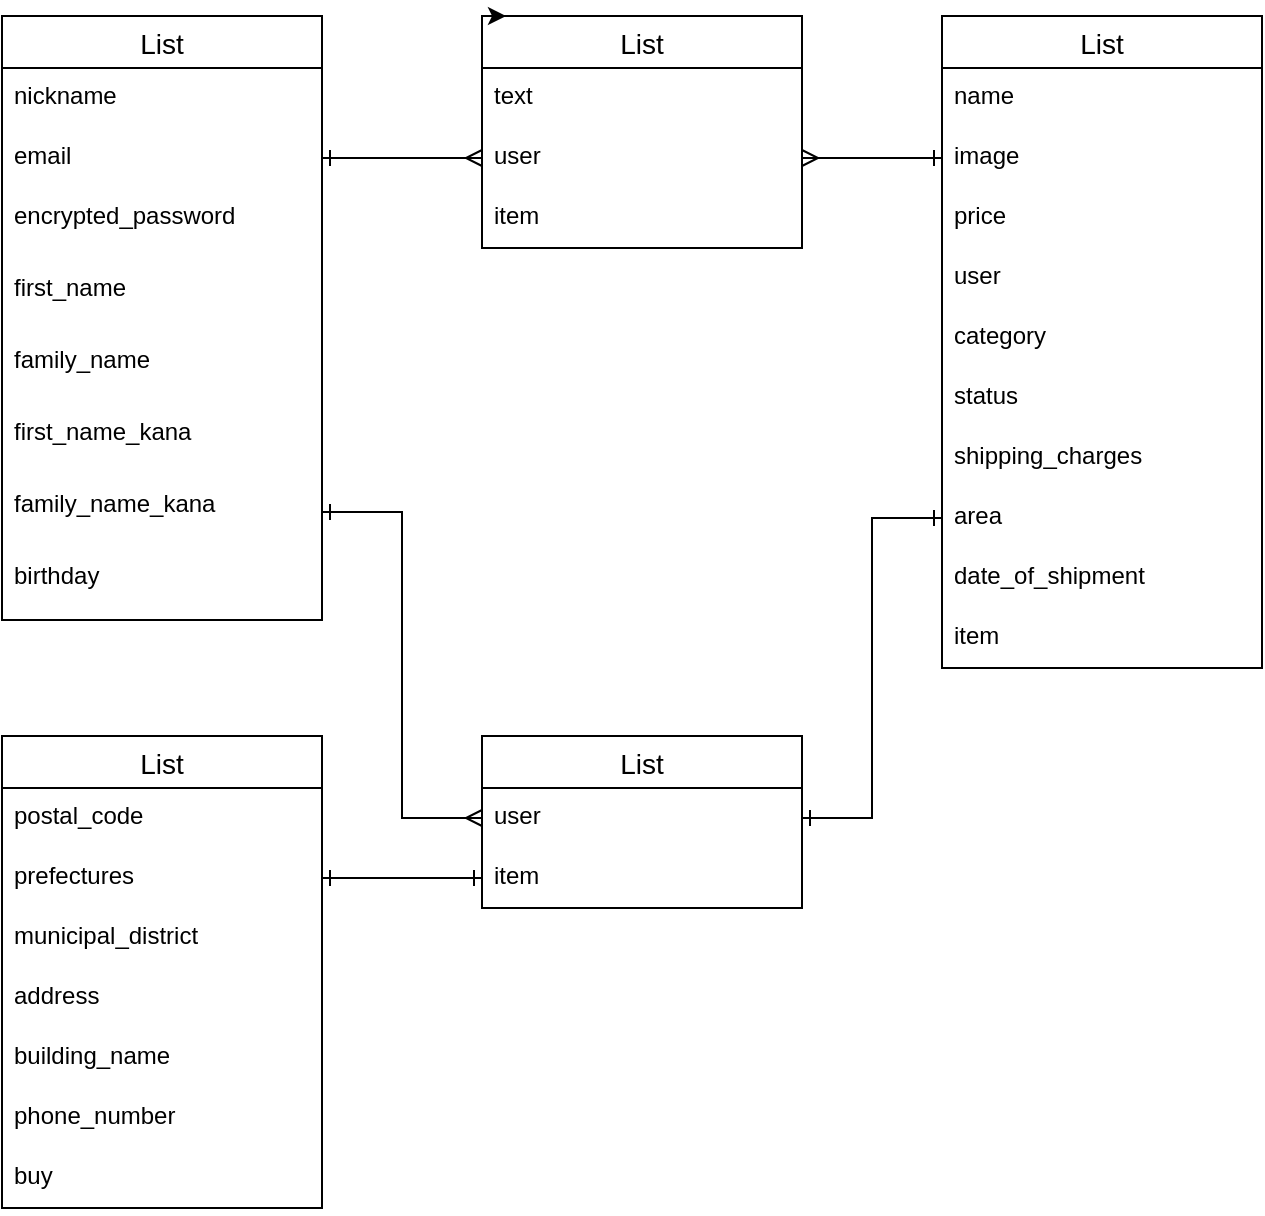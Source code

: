 <mxfile version="13.10.0" type="embed">
    <diagram id="jUDldXeb-EV4i2Cz4w6o" name="ページ1">
        <mxGraphModel dx="642" dy="680" grid="1" gridSize="10" guides="1" tooltips="1" connect="1" arrows="1" fold="1" page="1" pageScale="1" pageWidth="827" pageHeight="1169" math="0" shadow="0">
            <root>
                <mxCell id="0"/>
                <mxCell id="1" parent="0"/>
                <mxCell id="xu9IpVsmb7ZcjFPJ2fL9-1" value="List" style="swimlane;fontStyle=0;childLayout=stackLayout;horizontal=1;startSize=26;horizontalStack=0;resizeParent=1;resizeParentMax=0;resizeLast=0;collapsible=1;marginBottom=0;align=center;fontSize=14;verticalAlign=middle;" vertex="1" parent="1">
                    <mxGeometry x="140" y="80" width="160" height="302" as="geometry"/>
                </mxCell>
                <mxCell id="xu9IpVsmb7ZcjFPJ2fL9-2" value="nickname" style="text;strokeColor=none;fillColor=none;spacingLeft=4;spacingRight=4;overflow=hidden;rotatable=0;points=[[0,0.5],[1,0.5]];portConstraint=eastwest;fontSize=12;" vertex="1" parent="xu9IpVsmb7ZcjFPJ2fL9-1">
                    <mxGeometry y="26" width="160" height="30" as="geometry"/>
                </mxCell>
                <mxCell id="xu9IpVsmb7ZcjFPJ2fL9-3" value="email" style="text;strokeColor=none;fillColor=none;spacingLeft=4;spacingRight=4;overflow=hidden;rotatable=0;points=[[0,0.5],[1,0.5]];portConstraint=eastwest;fontSize=12;" vertex="1" parent="xu9IpVsmb7ZcjFPJ2fL9-1">
                    <mxGeometry y="56" width="160" height="30" as="geometry"/>
                </mxCell>
                <mxCell id="xu9IpVsmb7ZcjFPJ2fL9-4" value="encrypted_password" style="text;strokeColor=none;fillColor=none;spacingLeft=4;spacingRight=4;overflow=hidden;rotatable=0;points=[[0,0.5],[1,0.5]];portConstraint=eastwest;fontSize=12;" vertex="1" parent="xu9IpVsmb7ZcjFPJ2fL9-1">
                    <mxGeometry y="86" width="160" height="36" as="geometry"/>
                </mxCell>
                <mxCell id="xu9IpVsmb7ZcjFPJ2fL9-62" value="first_name" style="text;strokeColor=none;fillColor=none;spacingLeft=4;spacingRight=4;overflow=hidden;rotatable=0;points=[[0,0.5],[1,0.5]];portConstraint=eastwest;fontSize=12;" vertex="1" parent="xu9IpVsmb7ZcjFPJ2fL9-1">
                    <mxGeometry y="122" width="160" height="36" as="geometry"/>
                </mxCell>
                <mxCell id="xu9IpVsmb7ZcjFPJ2fL9-63" value="family_name" style="text;strokeColor=none;fillColor=none;spacingLeft=4;spacingRight=4;overflow=hidden;rotatable=0;points=[[0,0.5],[1,0.5]];portConstraint=eastwest;fontSize=12;" vertex="1" parent="xu9IpVsmb7ZcjFPJ2fL9-1">
                    <mxGeometry y="158" width="160" height="36" as="geometry"/>
                </mxCell>
                <mxCell id="xu9IpVsmb7ZcjFPJ2fL9-64" value="first_name_kana" style="text;strokeColor=none;fillColor=none;spacingLeft=4;spacingRight=4;overflow=hidden;rotatable=0;points=[[0,0.5],[1,0.5]];portConstraint=eastwest;fontSize=12;" vertex="1" parent="xu9IpVsmb7ZcjFPJ2fL9-1">
                    <mxGeometry y="194" width="160" height="36" as="geometry"/>
                </mxCell>
                <mxCell id="xu9IpVsmb7ZcjFPJ2fL9-65" value="family_name_kana" style="text;strokeColor=none;fillColor=none;spacingLeft=4;spacingRight=4;overflow=hidden;rotatable=0;points=[[0,0.5],[1,0.5]];portConstraint=eastwest;fontSize=12;" vertex="1" parent="xu9IpVsmb7ZcjFPJ2fL9-1">
                    <mxGeometry y="230" width="160" height="36" as="geometry"/>
                </mxCell>
                <mxCell id="xu9IpVsmb7ZcjFPJ2fL9-66" value="birthday " style="text;strokeColor=none;fillColor=none;spacingLeft=4;spacingRight=4;overflow=hidden;rotatable=0;points=[[0,0.5],[1,0.5]];portConstraint=eastwest;fontSize=12;" vertex="1" parent="xu9IpVsmb7ZcjFPJ2fL9-1">
                    <mxGeometry y="266" width="160" height="36" as="geometry"/>
                </mxCell>
                <mxCell id="xu9IpVsmb7ZcjFPJ2fL9-18" value="List" style="swimlane;fontStyle=0;childLayout=stackLayout;horizontal=1;startSize=26;horizontalStack=0;resizeParent=1;resizeParentMax=0;resizeLast=0;collapsible=1;marginBottom=0;align=center;fontSize=14;" vertex="1" parent="1">
                    <mxGeometry x="380" y="80" width="160" height="116" as="geometry"/>
                </mxCell>
                <mxCell id="xu9IpVsmb7ZcjFPJ2fL9-19" value="text" style="text;strokeColor=none;fillColor=none;spacingLeft=4;spacingRight=4;overflow=hidden;rotatable=0;points=[[0,0.5],[1,0.5]];portConstraint=eastwest;fontSize=12;" vertex="1" parent="xu9IpVsmb7ZcjFPJ2fL9-18">
                    <mxGeometry y="26" width="160" height="30" as="geometry"/>
                </mxCell>
                <mxCell id="xu9IpVsmb7ZcjFPJ2fL9-20" value="user" style="text;strokeColor=none;fillColor=none;spacingLeft=4;spacingRight=4;overflow=hidden;rotatable=0;points=[[0,0.5],[1,0.5]];portConstraint=eastwest;fontSize=12;" vertex="1" parent="xu9IpVsmb7ZcjFPJ2fL9-18">
                    <mxGeometry y="56" width="160" height="30" as="geometry"/>
                </mxCell>
                <mxCell id="xu9IpVsmb7ZcjFPJ2fL9-75" value="item" style="text;strokeColor=none;fillColor=none;spacingLeft=4;spacingRight=4;overflow=hidden;rotatable=0;points=[[0,0.5],[1,0.5]];portConstraint=eastwest;fontSize=12;" vertex="1" parent="xu9IpVsmb7ZcjFPJ2fL9-18">
                    <mxGeometry y="86" width="160" height="30" as="geometry"/>
                </mxCell>
                <mxCell id="xu9IpVsmb7ZcjFPJ2fL9-22" value="List" style="swimlane;fontStyle=0;childLayout=stackLayout;horizontal=1;startSize=26;horizontalStack=0;resizeParent=1;resizeParentMax=0;resizeLast=0;collapsible=1;marginBottom=0;align=center;fontSize=14;" vertex="1" parent="1">
                    <mxGeometry x="610" y="80" width="160" height="326" as="geometry"/>
                </mxCell>
                <mxCell id="xu9IpVsmb7ZcjFPJ2fL9-23" value="name" style="text;strokeColor=none;fillColor=none;spacingLeft=4;spacingRight=4;overflow=hidden;rotatable=0;points=[[0,0.5],[1,0.5]];portConstraint=eastwest;fontSize=12;" vertex="1" parent="xu9IpVsmb7ZcjFPJ2fL9-22">
                    <mxGeometry y="26" width="160" height="30" as="geometry"/>
                </mxCell>
                <mxCell id="xu9IpVsmb7ZcjFPJ2fL9-24" value="image" style="text;strokeColor=none;fillColor=none;spacingLeft=4;spacingRight=4;overflow=hidden;rotatable=0;points=[[0,0.5],[1,0.5]];portConstraint=eastwest;fontSize=12;" vertex="1" parent="xu9IpVsmb7ZcjFPJ2fL9-22">
                    <mxGeometry y="56" width="160" height="30" as="geometry"/>
                </mxCell>
                <mxCell id="xu9IpVsmb7ZcjFPJ2fL9-25" value="price" style="text;strokeColor=none;fillColor=none;spacingLeft=4;spacingRight=4;overflow=hidden;rotatable=0;points=[[0,0.5],[1,0.5]];portConstraint=eastwest;fontSize=12;" vertex="1" parent="xu9IpVsmb7ZcjFPJ2fL9-22">
                    <mxGeometry y="86" width="160" height="30" as="geometry"/>
                </mxCell>
                <mxCell id="xu9IpVsmb7ZcjFPJ2fL9-67" value="user" style="text;strokeColor=none;fillColor=none;spacingLeft=4;spacingRight=4;overflow=hidden;rotatable=0;points=[[0,0.5],[1,0.5]];portConstraint=eastwest;fontSize=12;" vertex="1" parent="xu9IpVsmb7ZcjFPJ2fL9-22">
                    <mxGeometry y="116" width="160" height="30" as="geometry"/>
                </mxCell>
                <mxCell id="xu9IpVsmb7ZcjFPJ2fL9-68" value="category" style="text;strokeColor=none;fillColor=none;spacingLeft=4;spacingRight=4;overflow=hidden;rotatable=0;points=[[0,0.5],[1,0.5]];portConstraint=eastwest;fontSize=12;" vertex="1" parent="xu9IpVsmb7ZcjFPJ2fL9-22">
                    <mxGeometry y="146" width="160" height="30" as="geometry"/>
                </mxCell>
                <mxCell id="xu9IpVsmb7ZcjFPJ2fL9-69" value="status" style="text;strokeColor=none;fillColor=none;spacingLeft=4;spacingRight=4;overflow=hidden;rotatable=0;points=[[0,0.5],[1,0.5]];portConstraint=eastwest;fontSize=12;" vertex="1" parent="xu9IpVsmb7ZcjFPJ2fL9-22">
                    <mxGeometry y="176" width="160" height="30" as="geometry"/>
                </mxCell>
                <mxCell id="xu9IpVsmb7ZcjFPJ2fL9-70" value="shipping_charges" style="text;strokeColor=none;fillColor=none;spacingLeft=4;spacingRight=4;overflow=hidden;rotatable=0;points=[[0,0.5],[1,0.5]];portConstraint=eastwest;fontSize=12;" vertex="1" parent="xu9IpVsmb7ZcjFPJ2fL9-22">
                    <mxGeometry y="206" width="160" height="30" as="geometry"/>
                </mxCell>
                <mxCell id="xu9IpVsmb7ZcjFPJ2fL9-71" value="area" style="text;strokeColor=none;fillColor=none;spacingLeft=4;spacingRight=4;overflow=hidden;rotatable=0;points=[[0,0.5],[1,0.5]];portConstraint=eastwest;fontSize=12;" vertex="1" parent="xu9IpVsmb7ZcjFPJ2fL9-22">
                    <mxGeometry y="236" width="160" height="30" as="geometry"/>
                </mxCell>
                <mxCell id="xu9IpVsmb7ZcjFPJ2fL9-72" value="date_of_shipment" style="text;strokeColor=none;fillColor=none;spacingLeft=4;spacingRight=4;overflow=hidden;rotatable=0;points=[[0,0.5],[1,0.5]];portConstraint=eastwest;fontSize=12;" vertex="1" parent="xu9IpVsmb7ZcjFPJ2fL9-22">
                    <mxGeometry y="266" width="160" height="30" as="geometry"/>
                </mxCell>
                <mxCell id="xu9IpVsmb7ZcjFPJ2fL9-73" value="item" style="text;strokeColor=none;fillColor=none;spacingLeft=4;spacingRight=4;overflow=hidden;rotatable=0;points=[[0,0.5],[1,0.5]];portConstraint=eastwest;fontSize=12;" vertex="1" parent="xu9IpVsmb7ZcjFPJ2fL9-22">
                    <mxGeometry y="296" width="160" height="30" as="geometry"/>
                </mxCell>
                <mxCell id="xu9IpVsmb7ZcjFPJ2fL9-26" style="edgeStyle=orthogonalEdgeStyle;rounded=0;orthogonalLoop=1;jettySize=auto;html=1;exitX=0;exitY=0;exitDx=0;exitDy=0;entryX=0.075;entryY=0;entryDx=0;entryDy=0;entryPerimeter=0;" edge="1" parent="1" source="xu9IpVsmb7ZcjFPJ2fL9-18" target="xu9IpVsmb7ZcjFPJ2fL9-18">
                    <mxGeometry relative="1" as="geometry"/>
                </mxCell>
                <mxCell id="xu9IpVsmb7ZcjFPJ2fL9-27" value="List" style="swimlane;fontStyle=0;childLayout=stackLayout;horizontal=1;startSize=26;horizontalStack=0;resizeParent=1;resizeParentMax=0;resizeLast=0;collapsible=1;marginBottom=0;align=center;fontSize=14;" vertex="1" parent="1">
                    <mxGeometry x="380" y="440" width="160" height="86" as="geometry"/>
                </mxCell>
                <mxCell id="xu9IpVsmb7ZcjFPJ2fL9-28" value="user" style="text;strokeColor=none;fillColor=none;spacingLeft=4;spacingRight=4;overflow=hidden;rotatable=0;points=[[0,0.5],[1,0.5]];portConstraint=eastwest;fontSize=12;" vertex="1" parent="xu9IpVsmb7ZcjFPJ2fL9-27">
                    <mxGeometry y="26" width="160" height="30" as="geometry"/>
                </mxCell>
                <mxCell id="xu9IpVsmb7ZcjFPJ2fL9-29" value="item" style="text;strokeColor=none;fillColor=none;spacingLeft=4;spacingRight=4;overflow=hidden;rotatable=0;points=[[0,0.5],[1,0.5]];portConstraint=eastwest;fontSize=12;" vertex="1" parent="xu9IpVsmb7ZcjFPJ2fL9-27">
                    <mxGeometry y="56" width="160" height="30" as="geometry"/>
                </mxCell>
                <mxCell id="xu9IpVsmb7ZcjFPJ2fL9-31" value="List" style="swimlane;fontStyle=0;childLayout=stackLayout;horizontal=1;startSize=26;horizontalStack=0;resizeParent=1;resizeParentMax=0;resizeLast=0;collapsible=1;marginBottom=0;align=center;fontSize=14;" vertex="1" parent="1">
                    <mxGeometry x="140" y="440" width="160" height="236" as="geometry"/>
                </mxCell>
                <mxCell id="xu9IpVsmb7ZcjFPJ2fL9-32" value="postal_code" style="text;strokeColor=none;fillColor=none;spacingLeft=4;spacingRight=4;overflow=hidden;rotatable=0;points=[[0,0.5],[1,0.5]];portConstraint=eastwest;fontSize=12;" vertex="1" parent="xu9IpVsmb7ZcjFPJ2fL9-31">
                    <mxGeometry y="26" width="160" height="30" as="geometry"/>
                </mxCell>
                <mxCell id="xu9IpVsmb7ZcjFPJ2fL9-33" value="prefectures" style="text;strokeColor=none;fillColor=none;spacingLeft=4;spacingRight=4;overflow=hidden;rotatable=0;points=[[0,0.5],[1,0.5]];portConstraint=eastwest;fontSize=12;" vertex="1" parent="xu9IpVsmb7ZcjFPJ2fL9-31">
                    <mxGeometry y="56" width="160" height="30" as="geometry"/>
                </mxCell>
                <mxCell id="xu9IpVsmb7ZcjFPJ2fL9-34" value="municipal_district" style="text;strokeColor=none;fillColor=none;spacingLeft=4;spacingRight=4;overflow=hidden;rotatable=0;points=[[0,0.5],[1,0.5]];portConstraint=eastwest;fontSize=12;" vertex="1" parent="xu9IpVsmb7ZcjFPJ2fL9-31">
                    <mxGeometry y="86" width="160" height="30" as="geometry"/>
                </mxCell>
                <mxCell id="xu9IpVsmb7ZcjFPJ2fL9-61" value="address" style="text;strokeColor=none;fillColor=none;spacingLeft=4;spacingRight=4;overflow=hidden;rotatable=0;points=[[0,0.5],[1,0.5]];portConstraint=eastwest;fontSize=12;" vertex="1" parent="xu9IpVsmb7ZcjFPJ2fL9-31">
                    <mxGeometry y="116" width="160" height="30" as="geometry"/>
                </mxCell>
                <mxCell id="xu9IpVsmb7ZcjFPJ2fL9-76" value="building_name" style="text;strokeColor=none;fillColor=none;spacingLeft=4;spacingRight=4;overflow=hidden;rotatable=0;points=[[0,0.5],[1,0.5]];portConstraint=eastwest;fontSize=12;" vertex="1" parent="xu9IpVsmb7ZcjFPJ2fL9-31">
                    <mxGeometry y="146" width="160" height="30" as="geometry"/>
                </mxCell>
                <mxCell id="xu9IpVsmb7ZcjFPJ2fL9-77" value="phone_number" style="text;strokeColor=none;fillColor=none;spacingLeft=4;spacingRight=4;overflow=hidden;rotatable=0;points=[[0,0.5],[1,0.5]];portConstraint=eastwest;fontSize=12;" vertex="1" parent="xu9IpVsmb7ZcjFPJ2fL9-31">
                    <mxGeometry y="176" width="160" height="30" as="geometry"/>
                </mxCell>
                <mxCell id="xu9IpVsmb7ZcjFPJ2fL9-78" value="buy" style="text;strokeColor=none;fillColor=none;spacingLeft=4;spacingRight=4;overflow=hidden;rotatable=0;points=[[0,0.5],[1,0.5]];portConstraint=eastwest;fontSize=12;" vertex="1" parent="xu9IpVsmb7ZcjFPJ2fL9-31">
                    <mxGeometry y="206" width="160" height="30" as="geometry"/>
                </mxCell>
                <mxCell id="xu9IpVsmb7ZcjFPJ2fL9-36" style="edgeStyle=orthogonalEdgeStyle;rounded=0;orthogonalLoop=1;jettySize=auto;html=1;exitX=1;exitY=0.5;exitDx=0;exitDy=0;entryX=0;entryY=0.5;entryDx=0;entryDy=0;endArrow=ERmany;endFill=0;" edge="1" parent="1" source="xu9IpVsmb7ZcjFPJ2fL9-3" target="xu9IpVsmb7ZcjFPJ2fL9-20">
                    <mxGeometry relative="1" as="geometry"/>
                </mxCell>
                <mxCell id="xu9IpVsmb7ZcjFPJ2fL9-38" style="edgeStyle=orthogonalEdgeStyle;rounded=0;orthogonalLoop=1;jettySize=auto;html=1;exitX=0;exitY=0.5;exitDx=0;exitDy=0;entryX=1;entryY=0.5;entryDx=0;entryDy=0;endArrow=ERone;endFill=0;" edge="1" parent="1" source="xu9IpVsmb7ZcjFPJ2fL9-20" target="xu9IpVsmb7ZcjFPJ2fL9-3">
                    <mxGeometry relative="1" as="geometry"/>
                </mxCell>
                <mxCell id="xu9IpVsmb7ZcjFPJ2fL9-39" style="edgeStyle=orthogonalEdgeStyle;rounded=0;orthogonalLoop=1;jettySize=auto;html=1;exitX=1;exitY=0.5;exitDx=0;exitDy=0;entryX=0;entryY=0.5;entryDx=0;entryDy=0;endArrow=ERone;endFill=0;" edge="1" parent="1" source="xu9IpVsmb7ZcjFPJ2fL9-20" target="xu9IpVsmb7ZcjFPJ2fL9-24">
                    <mxGeometry relative="1" as="geometry"/>
                </mxCell>
                <mxCell id="xu9IpVsmb7ZcjFPJ2fL9-40" style="edgeStyle=orthogonalEdgeStyle;rounded=0;orthogonalLoop=1;jettySize=auto;html=1;exitX=0;exitY=0.5;exitDx=0;exitDy=0;endArrow=ERmany;endFill=0;" edge="1" parent="1" source="xu9IpVsmb7ZcjFPJ2fL9-24">
                    <mxGeometry relative="1" as="geometry">
                        <mxPoint x="540" y="151" as="targetPoint"/>
                    </mxGeometry>
                </mxCell>
                <mxCell id="xu9IpVsmb7ZcjFPJ2fL9-79" style="edgeStyle=orthogonalEdgeStyle;rounded=0;orthogonalLoop=1;jettySize=auto;html=1;exitX=0;exitY=0.5;exitDx=0;exitDy=0;endArrow=ERone;endFill=0;" edge="1" parent="1" source="xu9IpVsmb7ZcjFPJ2fL9-28" target="xu9IpVsmb7ZcjFPJ2fL9-65">
                    <mxGeometry relative="1" as="geometry"/>
                </mxCell>
                <mxCell id="xu9IpVsmb7ZcjFPJ2fL9-80" style="edgeStyle=orthogonalEdgeStyle;rounded=0;orthogonalLoop=1;jettySize=auto;html=1;exitX=1;exitY=0.5;exitDx=0;exitDy=0;entryX=0;entryY=0.5;entryDx=0;entryDy=0;endArrow=ERone;endFill=0;" edge="1" parent="1" source="xu9IpVsmb7ZcjFPJ2fL9-28" target="xu9IpVsmb7ZcjFPJ2fL9-71">
                    <mxGeometry relative="1" as="geometry"/>
                </mxCell>
                <mxCell id="xu9IpVsmb7ZcjFPJ2fL9-81" style="edgeStyle=orthogonalEdgeStyle;rounded=0;orthogonalLoop=1;jettySize=auto;html=1;exitX=0;exitY=0.5;exitDx=0;exitDy=0;entryX=1;entryY=0.5;entryDx=0;entryDy=0;endArrow=ERone;endFill=0;" edge="1" parent="1" source="xu9IpVsmb7ZcjFPJ2fL9-71" target="xu9IpVsmb7ZcjFPJ2fL9-28">
                    <mxGeometry relative="1" as="geometry"/>
                </mxCell>
                <mxCell id="xu9IpVsmb7ZcjFPJ2fL9-82" style="edgeStyle=orthogonalEdgeStyle;rounded=0;orthogonalLoop=1;jettySize=auto;html=1;exitX=0;exitY=0.5;exitDx=0;exitDy=0;entryX=1;entryY=0.5;entryDx=0;entryDy=0;endArrow=ERone;endFill=0;" edge="1" parent="1" source="xu9IpVsmb7ZcjFPJ2fL9-29" target="xu9IpVsmb7ZcjFPJ2fL9-33">
                    <mxGeometry relative="1" as="geometry"/>
                </mxCell>
                <mxCell id="xu9IpVsmb7ZcjFPJ2fL9-83" style="edgeStyle=orthogonalEdgeStyle;rounded=0;orthogonalLoop=1;jettySize=auto;html=1;exitX=1;exitY=0.5;exitDx=0;exitDy=0;endArrow=ERone;endFill=0;" edge="1" parent="1" source="xu9IpVsmb7ZcjFPJ2fL9-33">
                    <mxGeometry relative="1" as="geometry">
                        <mxPoint x="380" y="511" as="targetPoint"/>
                    </mxGeometry>
                </mxCell>
                <mxCell id="xu9IpVsmb7ZcjFPJ2fL9-84" style="edgeStyle=orthogonalEdgeStyle;rounded=0;orthogonalLoop=1;jettySize=auto;html=1;exitX=1;exitY=0.5;exitDx=0;exitDy=0;endArrow=ERmany;endFill=0;entryX=0;entryY=0.5;entryDx=0;entryDy=0;" edge="1" parent="1" source="xu9IpVsmb7ZcjFPJ2fL9-65" target="xu9IpVsmb7ZcjFPJ2fL9-28">
                    <mxGeometry relative="1" as="geometry">
                        <mxPoint x="380" y="480" as="targetPoint"/>
                    </mxGeometry>
                </mxCell>
            </root>
        </mxGraphModel>
    </diagram>
</mxfile>